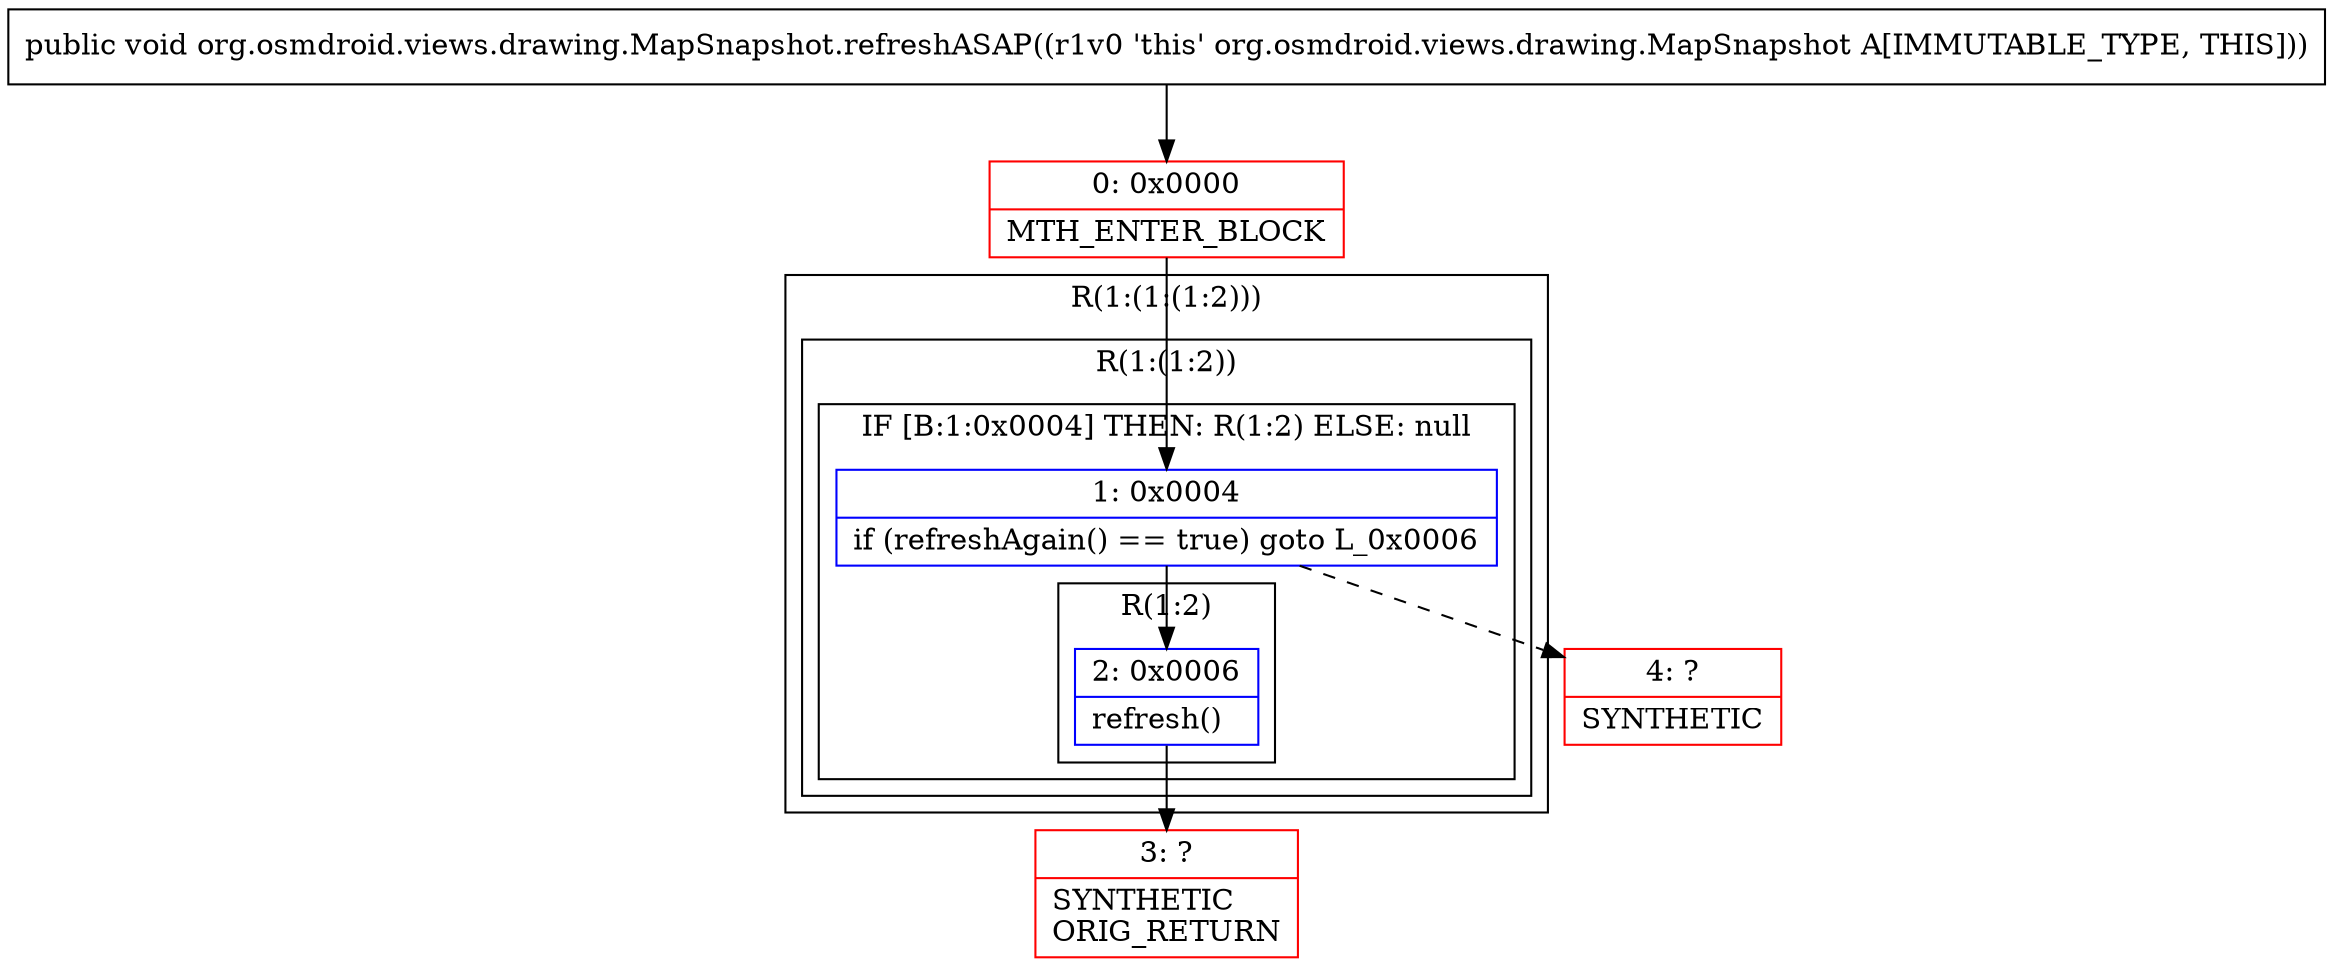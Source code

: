 digraph "CFG fororg.osmdroid.views.drawing.MapSnapshot.refreshASAP()V" {
subgraph cluster_Region_1356184846 {
label = "R(1:(1:(1:2)))";
node [shape=record,color=blue];
subgraph cluster_Region_338073321 {
label = "R(1:(1:2))";
node [shape=record,color=blue];
subgraph cluster_IfRegion_208885474 {
label = "IF [B:1:0x0004] THEN: R(1:2) ELSE: null";
node [shape=record,color=blue];
Node_1 [shape=record,label="{1\:\ 0x0004|if (refreshAgain() == true) goto L_0x0006\l}"];
subgraph cluster_Region_2113680620 {
label = "R(1:2)";
node [shape=record,color=blue];
Node_2 [shape=record,label="{2\:\ 0x0006|refresh()\l}"];
}
}
}
}
Node_0 [shape=record,color=red,label="{0\:\ 0x0000|MTH_ENTER_BLOCK\l}"];
Node_3 [shape=record,color=red,label="{3\:\ ?|SYNTHETIC\lORIG_RETURN\l}"];
Node_4 [shape=record,color=red,label="{4\:\ ?|SYNTHETIC\l}"];
MethodNode[shape=record,label="{public void org.osmdroid.views.drawing.MapSnapshot.refreshASAP((r1v0 'this' org.osmdroid.views.drawing.MapSnapshot A[IMMUTABLE_TYPE, THIS])) }"];
MethodNode -> Node_0;
Node_1 -> Node_2;
Node_1 -> Node_4[style=dashed];
Node_2 -> Node_3;
Node_0 -> Node_1;
}


